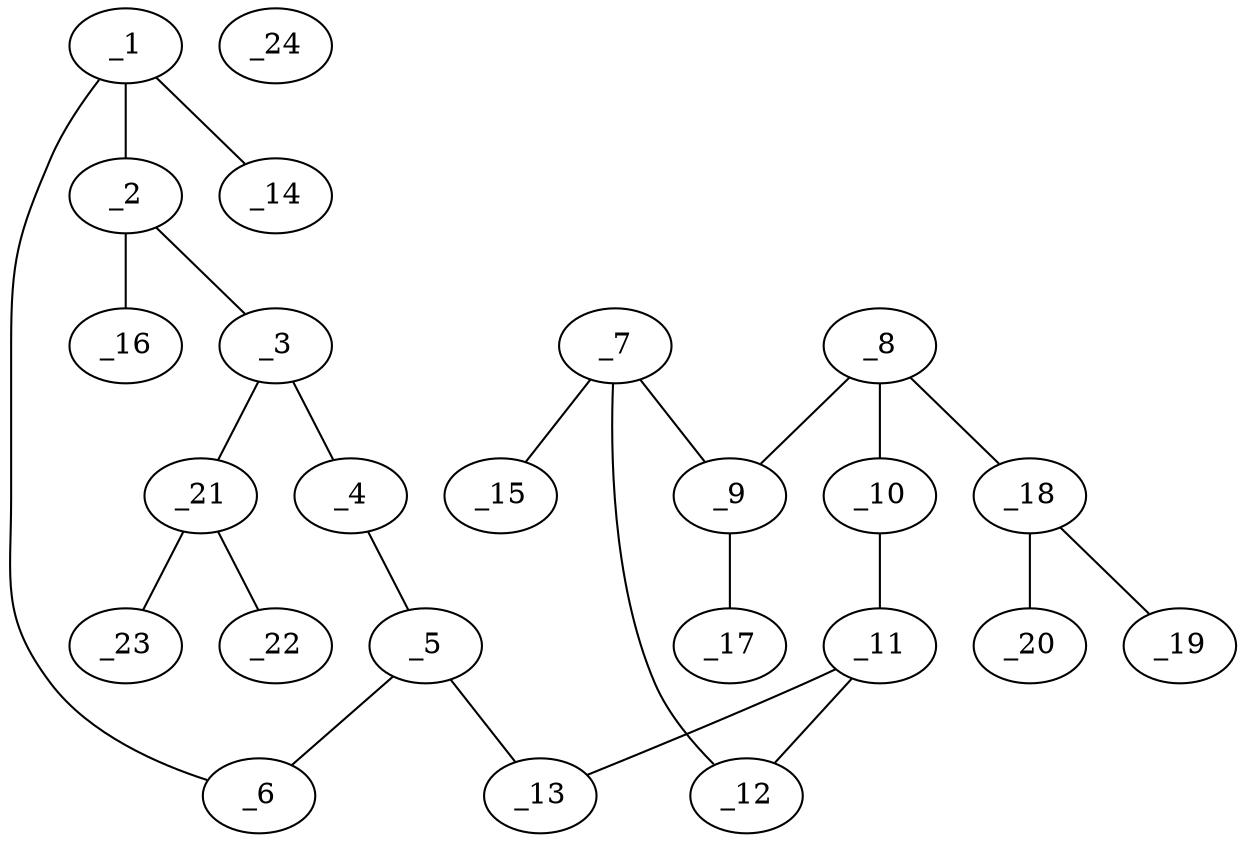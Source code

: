 graph molid665536 {
	_1	 [charge=0,
		chem=1,
		symbol="C  ",
		x="2.866",
		y="0.75"];
	_2	 [charge=0,
		chem=1,
		symbol="C  ",
		x="2.866",
		y="1.75"];
	_1 -- _2	 [valence=1];
	_6	 [charge=0,
		chem=1,
		symbol="C  ",
		x="3.7321",
		y="0.25"];
	_1 -- _6	 [valence=2];
	_14	 [charge=0,
		chem=1,
		symbol="C  ",
		x=2,
		y="0.25"];
	_1 -- _14	 [valence=1];
	_3	 [charge=0,
		chem=1,
		symbol="C  ",
		x="3.7321",
		y="2.25"];
	_2 -- _3	 [valence=2];
	_16	 [charge=0,
		chem=5,
		symbol="S  ",
		x=2,
		y="2.25"];
	_2 -- _16	 [valence=1];
	_4	 [charge=0,
		chem=1,
		symbol="C  ",
		x="4.5981",
		y="1.75"];
	_3 -- _4	 [valence=1];
	_21	 [charge=0,
		chem=1,
		symbol="C  ",
		x="3.7321",
		y="3.25"];
	_3 -- _21	 [valence=1];
	_5	 [charge=0,
		chem=1,
		symbol="C  ",
		x="4.5981",
		y="0.75"];
	_4 -- _5	 [valence=2];
	_5 -- _6	 [valence=1];
	_13	 [charge=0,
		chem=1,
		symbol="C  ",
		x="5.4641",
		y="0.25"];
	_5 -- _13	 [valence=1];
	_7	 [charge=0,
		chem=1,
		symbol="C  ",
		x="4.5981",
		y="-2.25"];
	_9	 [charge=0,
		chem=1,
		symbol="C  ",
		x="5.4641",
		y="-2.75"];
	_7 -- _9	 [valence=2];
	_12	 [charge=0,
		chem=1,
		symbol="C  ",
		x="4.5981",
		y="-1.25"];
	_7 -- _12	 [valence=1];
	_15	 [charge=0,
		chem=1,
		symbol="C  ",
		x="3.732",
		y="-2.75"];
	_7 -- _15	 [valence=1];
	_8	 [charge=0,
		chem=1,
		symbol="C  ",
		x="6.3301",
		y="-2.25"];
	_8 -- _9	 [valence=1];
	_10	 [charge=0,
		chem=1,
		symbol="C  ",
		x="6.3301",
		y="-1.25"];
	_8 -- _10	 [valence=2];
	_18	 [charge=0,
		chem=1,
		symbol="C  ",
		x="7.1961",
		y="-2.75"];
	_8 -- _18	 [valence=1];
	_17	 [charge=0,
		chem=5,
		symbol="S  ",
		x="5.4641",
		y="-3.75"];
	_9 -- _17	 [valence=1];
	_11	 [charge=0,
		chem=1,
		symbol="C  ",
		x="5.4641",
		y="-0.75"];
	_10 -- _11	 [valence=1];
	_11 -- _12	 [valence=2];
	_11 -- _13	 [valence=1];
	_19	 [charge=0,
		chem=2,
		symbol="O  ",
		x="8.0622",
		y="-2.25"];
	_18 -- _19	 [valence=2];
	_20	 [charge=0,
		chem=2,
		symbol="O  ",
		x="7.1961",
		y="-3.75"];
	_18 -- _20	 [valence=1];
	_22	 [charge=0,
		chem=2,
		symbol="O  ",
		x="4.5981",
		y="3.75"];
	_21 -- _22	 [valence=2];
	_23	 [charge=0,
		chem=2,
		symbol="O  ",
		x="2.866",
		y="3.75"];
	_21 -- _23	 [valence=1];
	_24	 [charge=0,
		chem=4,
		symbol="N  ",
		x="10.0622",
		y=0];
}
